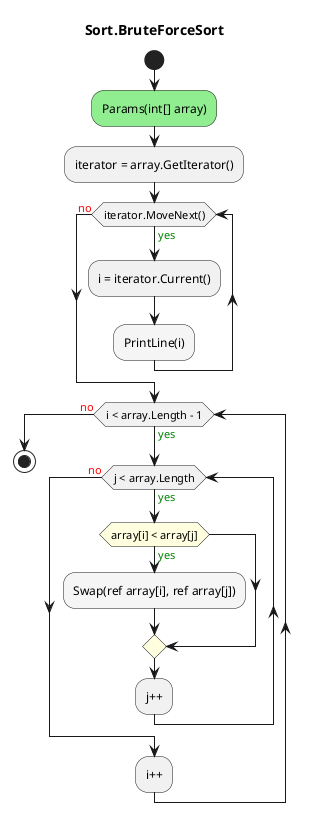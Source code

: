 @startuml Sort.BruteForceSort
title Sort.BruteForceSort
start
#LightGreen:Params(int[] array);
:iterator = array.GetIterator();
while (iterator.MoveNext()) is (<color:green>yes)
:i = iterator.Current();
            #WhiteSmoke:PrintLine(i);
endwhile (<color:red>no)
while (i < array.Length - 1) is (<color:green>yes)
        while (j < array.Length) is (<color:green>yes)
                #LightYellow:if (array[i] < array[j]) then (<color:green>yes)
                        #WhiteSmoke:Swap(ref array[i], ref array[j]);
                endif
        :j++;
        endwhile (<color:red>no)
:i++;
endwhile (<color:red>no)
stop
@enduml
